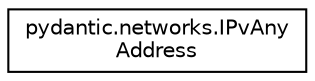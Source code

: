 digraph "Graphical Class Hierarchy"
{
 // LATEX_PDF_SIZE
  edge [fontname="Helvetica",fontsize="10",labelfontname="Helvetica",labelfontsize="10"];
  node [fontname="Helvetica",fontsize="10",shape=record];
  rankdir="LR";
  Node0 [label="pydantic.networks.IPvAny\lAddress",height=0.2,width=0.4,color="black", fillcolor="white", style="filled",URL="$classpydantic_1_1networks_1_1IPvAnyAddress.html",tooltip=" "];
}
